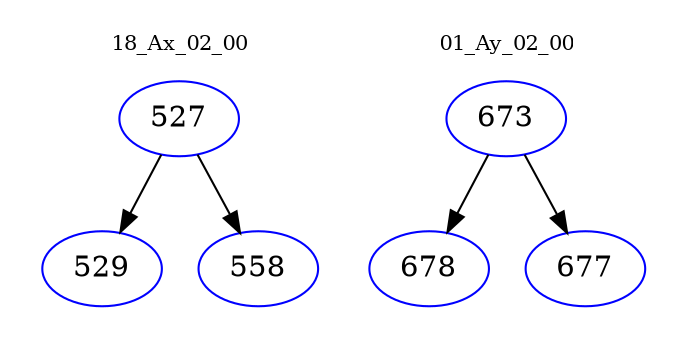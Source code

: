 digraph{
subgraph cluster_0 {
color = white
label = "18_Ax_02_00";
fontsize=10;
T0_527 [label="527", color="blue"]
T0_527 -> T0_529 [color="black"]
T0_529 [label="529", color="blue"]
T0_527 -> T0_558 [color="black"]
T0_558 [label="558", color="blue"]
}
subgraph cluster_1 {
color = white
label = "01_Ay_02_00";
fontsize=10;
T1_673 [label="673", color="blue"]
T1_673 -> T1_678 [color="black"]
T1_678 [label="678", color="blue"]
T1_673 -> T1_677 [color="black"]
T1_677 [label="677", color="blue"]
}
}

